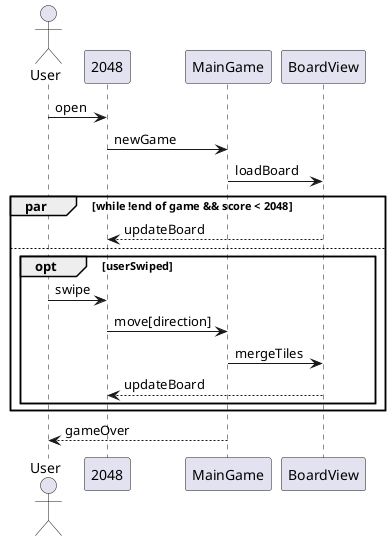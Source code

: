 
@startuml

Actor User

User -> 2048: open
2048 -> MainGame: newGame
MainGame -> BoardView: loadBoard
par while !end of game && score < 2048
2048 <-- BoardView: updateBoard
else
opt userSwiped
User -> 2048: swipe
2048 -> MainGame: move[direction]
MainGame -> BoardView: mergeTiles
2048 <-- BoardView: updateBoard
end
end

User <-- MainGame: gameOver


@enduml

@startuml

Actor User

User -> 2048: open
2048 -> MainGame: demoGame
MainGame -> BoardView: loadBoard
par while !end of game && score < 2048
2048 <-- BoardView: updateBoard
else
2048 -> MainGame: move[direction]
MainGame -> BoardView: mergeTiles
2048 <-- BoardView: updateBoard
end

User <-- MainGame: gameOver
@enduml